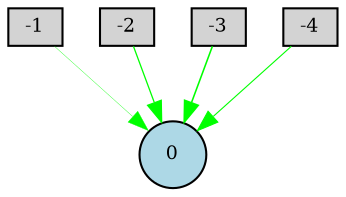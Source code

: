 digraph {
	node [fontsize=9 height=0.2 shape=circle width=0.2]
	-1 [fillcolor=lightgray shape=box style=filled]
	-2 [fillcolor=lightgray shape=box style=filled]
	-3 [fillcolor=lightgray shape=box style=filled]
	-4 [fillcolor=lightgray shape=box style=filled]
	0 [fillcolor=lightblue style=filled]
	-4 -> 0 [color=green penwidth=0.5291546043211421 style=solid]
	-2 -> 0 [color=green penwidth=0.617062406046896 style=solid]
	-3 -> 0 [color=green penwidth=0.7501720841652024 style=solid]
	-1 -> 0 [color=green penwidth=0.16996132978124057 style=solid]
}
